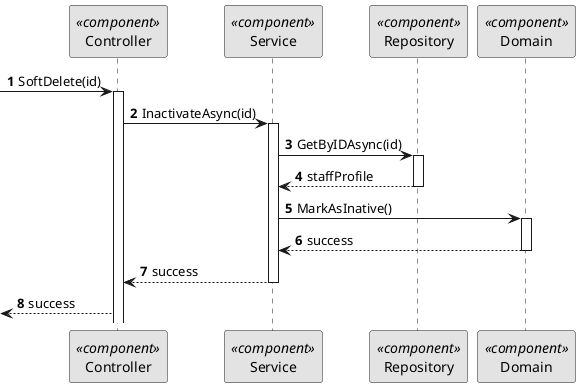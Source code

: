 @startuml
skinparam monochrome true
skinparam packageStyle rectangle
skinparam shadowing false

autonumber

participant "Controller" as CTRL <<component>>
participant "Service" as SERV <<component>>
participant "Repository" as REPO <<component>>
participant "Domain" as DOM <<component>>

-> CTRL: SoftDelete(id)
activate CTRL
CTRL -> SERV: InactivateAsync(id)
activate SERV
SERV -> REPO: GetByIDAsync(id)
activate REPO
REPO --> SERV: staffProfile
deactivate REPO
SERV -> DOM: MarkAsInative()
activate DOM
DOM --> SERV: success
deactivate DOM
SERV --> CTRL: success
deactivate SERV
<--CTRL: success




@enduml